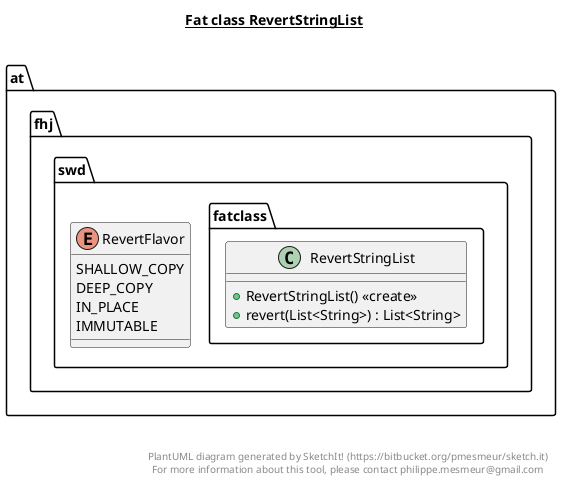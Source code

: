 @startuml

title __Fat class RevertStringList__\n

  namespace at.fhj.swd {
    enum RevertFlavor {
      SHALLOW_COPY
      DEEP_COPY
      IN_PLACE
      IMMUTABLE
    }
  }
  

  namespace at.fhj.swd.fatclass {
    class at.fhj.swd.fatclass.RevertStringList {
        + RevertStringList() <<create>>
        + revert(List<String>) : List<String>
    }
  }
  
' at.fhj.swd.fatclass.RevertStringList ..> at.fhj.swd.RevertFlavor


right footer


PlantUML diagram generated by SketchIt! (https://bitbucket.org/pmesmeur/sketch.it)
For more information about this tool, please contact philippe.mesmeur@gmail.com
endfooter

@enduml
